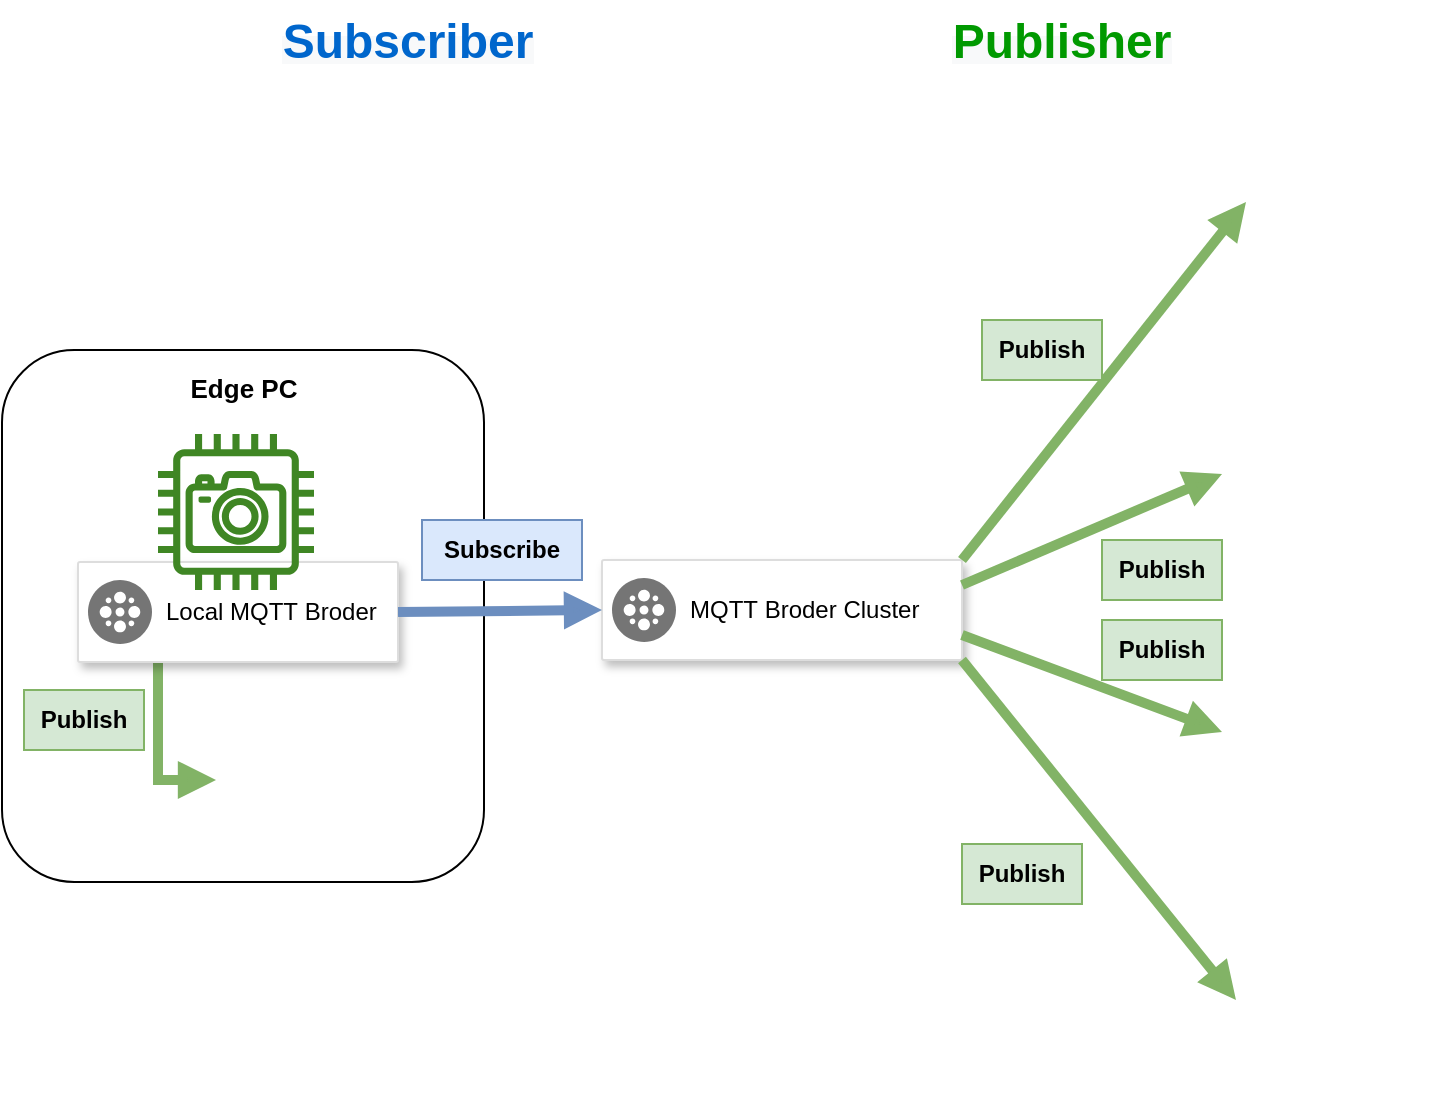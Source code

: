 <mxfile version="20.0.0" type="github">
  <diagram id="NAYpggJsyva3lEqOiGOr" name="Page-1">
    <mxGraphModel dx="1369" dy="661" grid="0" gridSize="10" guides="1" tooltips="1" connect="1" arrows="1" fold="1" page="1" pageScale="1" pageWidth="827" pageHeight="1169" math="0" shadow="0">
      <root>
        <mxCell id="0" />
        <mxCell id="1" parent="0" />
        <mxCell id="WDl2ei13sb9K8poqejtt-28" value="" style="rounded=1;whiteSpace=wrap;html=1;" vertex="1" parent="1">
          <mxGeometry x="61" y="225" width="241" height="266" as="geometry" />
        </mxCell>
        <mxCell id="WDl2ei13sb9K8poqejtt-32" style="edgeStyle=orthogonalEdgeStyle;rounded=0;orthogonalLoop=1;jettySize=auto;html=1;exitX=0.25;exitY=1;exitDx=0;exitDy=0;entryX=0;entryY=0.5;entryDx=0;entryDy=0;fontSize=11;endArrow=block;strokeColor=#82b366;strokeWidth=5;fillColor=#d5e8d4;endFill=1;" edge="1" parent="1" source="WDl2ei13sb9K8poqejtt-23" target="WDl2ei13sb9K8poqejtt-31">
          <mxGeometry relative="1" as="geometry" />
        </mxCell>
        <mxCell id="WDl2ei13sb9K8poqejtt-23" value="" style="strokeColor=#dddddd;shadow=1;strokeWidth=1;rounded=1;absoluteArcSize=1;arcSize=2;" vertex="1" parent="1">
          <mxGeometry x="99" y="331" width="160" height="50" as="geometry" />
        </mxCell>
        <mxCell id="WDl2ei13sb9K8poqejtt-24" value="&lt;div style=&quot;text-align: center;&quot;&gt;&lt;span style=&quot;background-color: initial;&quot;&gt;Local MQTT&amp;nbsp;&lt;/span&gt;&lt;span style=&quot;background-color: initial;&quot;&gt;Broder&lt;/span&gt;&lt;/div&gt;" style="sketch=0;dashed=0;connectable=0;html=1;fillColor=#757575;strokeColor=none;shape=mxgraph.gcp2.cluster;part=1;labelPosition=right;verticalLabelPosition=middle;align=left;verticalAlign=middle;spacingLeft=5;fontSize=12;" vertex="1" parent="WDl2ei13sb9K8poqejtt-23">
          <mxGeometry y="0.5" width="32" height="32" relative="1" as="geometry">
            <mxPoint x="5" y="-16" as="offset" />
          </mxGeometry>
        </mxCell>
        <mxCell id="WDl2ei13sb9K8poqejtt-1" value="" style="sketch=0;outlineConnect=0;fontColor=#232F3E;gradientColor=none;fillColor=#3F8624;strokeColor=none;dashed=0;verticalLabelPosition=bottom;verticalAlign=top;align=center;html=1;fontSize=12;fontStyle=0;aspect=fixed;pointerEvents=1;shape=mxgraph.aws4.camera;" vertex="1" parent="1">
          <mxGeometry x="139" y="267" width="78" height="78" as="geometry" />
        </mxCell>
        <mxCell id="WDl2ei13sb9K8poqejtt-3" value="" style="strokeColor=#dddddd;shadow=1;strokeWidth=1;rounded=1;absoluteArcSize=1;arcSize=2;" vertex="1" parent="1">
          <mxGeometry x="361" y="330" width="180" height="50" as="geometry" />
        </mxCell>
        <mxCell id="WDl2ei13sb9K8poqejtt-4" value="&lt;div style=&quot;text-align: center;&quot;&gt;&lt;span style=&quot;background-color: initial;&quot;&gt;MQTT&amp;nbsp;&lt;/span&gt;&lt;span style=&quot;background-color: initial;&quot;&gt;Broder&amp;nbsp;&lt;/span&gt;&lt;span style=&quot;background-color: initial;&quot;&gt;Cluster&lt;/span&gt;&lt;/div&gt;" style="sketch=0;dashed=0;connectable=0;html=1;fillColor=#757575;strokeColor=none;shape=mxgraph.gcp2.cluster;part=1;labelPosition=right;verticalLabelPosition=middle;align=left;verticalAlign=middle;spacingLeft=5;fontSize=12;" vertex="1" parent="WDl2ei13sb9K8poqejtt-3">
          <mxGeometry y="0.5" width="32" height="32" relative="1" as="geometry">
            <mxPoint x="5" y="-16" as="offset" />
          </mxGeometry>
        </mxCell>
        <mxCell id="WDl2ei13sb9K8poqejtt-5" value="" style="shape=image;verticalLabelPosition=bottom;labelBackgroundColor=default;verticalAlign=top;aspect=fixed;imageAspect=0;image=https://is1-ssl.mzstatic.com/image/thumb/Purple114/v4/c5/90/f9/c590f9ae-b6f5-b412-1456-228c4067a8d3/AppIcon-85-220-0-4-2x.png/1200x630bb.png;" vertex="1" parent="1">
          <mxGeometry x="678" y="500" width="100" height="100" as="geometry" />
        </mxCell>
        <mxCell id="WDl2ei13sb9K8poqejtt-6" value="" style="shape=image;verticalLabelPosition=bottom;labelBackgroundColor=default;verticalAlign=top;aspect=fixed;imageAspect=0;image=https://upload.wikimedia.org/wikipedia/commons/2/2d/Mobile-Smartphone-icon.png;" vertex="1" parent="1">
          <mxGeometry x="671" y="360" width="112" height="112" as="geometry" />
        </mxCell>
        <mxCell id="WDl2ei13sb9K8poqejtt-7" value="" style="shape=image;verticalLabelPosition=bottom;labelBackgroundColor=default;verticalAlign=top;aspect=fixed;imageAspect=0;image=https://findicons.com/files/icons/315/hydropro_v2/512/my_computer.png;" vertex="1" parent="1">
          <mxGeometry x="683" y="100" width="102" height="102" as="geometry" />
        </mxCell>
        <mxCell id="WDl2ei13sb9K8poqejtt-8" value="" style="shape=image;verticalLabelPosition=bottom;labelBackgroundColor=default;verticalAlign=top;aspect=fixed;imageAspect=0;image=https://cdn-icons-png.flaticon.com/512/1803/1803974.png;" vertex="1" parent="1">
          <mxGeometry x="671" y="230" width="114" height="114" as="geometry" />
        </mxCell>
        <mxCell id="WDl2ei13sb9K8poqejtt-9" value="" style="endArrow=block;html=1;rounded=0;entryX=0;entryY=0.5;entryDx=0;entryDy=0;strokeWidth=5;fillColor=#dae8fc;strokeColor=#6c8ebf;exitX=1;exitY=0.5;exitDx=0;exitDy=0;endFill=1;" edge="1" parent="1" source="WDl2ei13sb9K8poqejtt-23" target="WDl2ei13sb9K8poqejtt-3">
          <mxGeometry width="50" height="50" relative="1" as="geometry">
            <mxPoint x="451" y="370" as="sourcePoint" />
            <mxPoint x="501" y="320" as="targetPoint" />
          </mxGeometry>
        </mxCell>
        <mxCell id="WDl2ei13sb9K8poqejtt-11" value="&lt;b&gt;Subscribe&lt;/b&gt;" style="text;html=1;strokeColor=#6c8ebf;fillColor=#dae8fc;align=center;verticalAlign=middle;whiteSpace=wrap;rounded=0;" vertex="1" parent="1">
          <mxGeometry x="271" y="310" width="80" height="30" as="geometry" />
        </mxCell>
        <mxCell id="WDl2ei13sb9K8poqejtt-12" value="&lt;b&gt;Publish&lt;/b&gt;" style="text;html=1;strokeColor=#82b366;fillColor=#d5e8d4;align=center;verticalAlign=middle;whiteSpace=wrap;rounded=0;" vertex="1" parent="1">
          <mxGeometry x="541" y="472" width="60" height="30" as="geometry" />
        </mxCell>
        <mxCell id="WDl2ei13sb9K8poqejtt-13" value="&lt;b style=&quot;font-family: Helvetica; font-style: normal; font-variant-ligatures: normal; font-variant-caps: normal; letter-spacing: normal; orphans: 2; text-indent: 0px; text-transform: none; widows: 2; word-spacing: 0px; -webkit-text-stroke-width: 0px; background-color: rgb(248, 249, 250); text-decoration-thickness: initial; text-decoration-style: initial; text-decoration-color: initial;&quot;&gt;&lt;font color=&quot;#0066cc&quot; style=&quot;font-size: 24px;&quot;&gt;Subscriber&lt;/font&gt;&lt;/b&gt;" style="text;whiteSpace=wrap;html=1;align=center;" vertex="1" parent="1">
          <mxGeometry x="219" y="50" width="90" height="30" as="geometry" />
        </mxCell>
        <mxCell id="WDl2ei13sb9K8poqejtt-15" value="" style="endArrow=block;html=1;rounded=0;entryX=0;entryY=0.5;entryDx=0;entryDy=0;strokeWidth=5;fillColor=#d5e8d4;strokeColor=#82b366;exitX=1;exitY=0;exitDx=0;exitDy=0;endFill=1;" edge="1" parent="1" source="WDl2ei13sb9K8poqejtt-3" target="WDl2ei13sb9K8poqejtt-7">
          <mxGeometry width="50" height="50" relative="1" as="geometry">
            <mxPoint x="241.028" y="279" as="sourcePoint" />
            <mxPoint x="371" y="340" as="targetPoint" />
          </mxGeometry>
        </mxCell>
        <mxCell id="WDl2ei13sb9K8poqejtt-16" value="" style="endArrow=block;html=1;rounded=0;entryX=0;entryY=0.5;entryDx=0;entryDy=0;strokeWidth=5;fillColor=#d5e8d4;strokeColor=#82b366;exitX=1;exitY=0.25;exitDx=0;exitDy=0;endFill=1;" edge="1" parent="1" source="WDl2ei13sb9K8poqejtt-3" target="WDl2ei13sb9K8poqejtt-8">
          <mxGeometry width="50" height="50" relative="1" as="geometry">
            <mxPoint x="551" y="340" as="sourcePoint" />
            <mxPoint x="693" y="161" as="targetPoint" />
          </mxGeometry>
        </mxCell>
        <mxCell id="WDl2ei13sb9K8poqejtt-17" value="" style="endArrow=block;html=1;rounded=0;entryX=0;entryY=0.5;entryDx=0;entryDy=0;strokeWidth=5;fillColor=#d5e8d4;strokeColor=#82b366;exitX=1;exitY=0.75;exitDx=0;exitDy=0;endFill=1;" edge="1" parent="1" source="WDl2ei13sb9K8poqejtt-3" target="WDl2ei13sb9K8poqejtt-6">
          <mxGeometry width="50" height="50" relative="1" as="geometry">
            <mxPoint x="561" y="350" as="sourcePoint" />
            <mxPoint x="681" y="297" as="targetPoint" />
          </mxGeometry>
        </mxCell>
        <mxCell id="WDl2ei13sb9K8poqejtt-18" value="" style="endArrow=block;html=1;rounded=0;entryX=0;entryY=0.5;entryDx=0;entryDy=0;strokeWidth=5;fillColor=#d5e8d4;strokeColor=#82b366;exitX=1;exitY=1;exitDx=0;exitDy=0;endFill=1;" edge="1" parent="1" source="WDl2ei13sb9K8poqejtt-3" target="WDl2ei13sb9K8poqejtt-5">
          <mxGeometry width="50" height="50" relative="1" as="geometry">
            <mxPoint x="571" y="360" as="sourcePoint" />
            <mxPoint x="681" y="426" as="targetPoint" />
          </mxGeometry>
        </mxCell>
        <mxCell id="WDl2ei13sb9K8poqejtt-19" value="&lt;b&gt;Publish&lt;/b&gt;" style="text;html=1;strokeColor=#82b366;fillColor=#d5e8d4;align=center;verticalAlign=middle;whiteSpace=wrap;rounded=0;" vertex="1" parent="1">
          <mxGeometry x="551" y="210" width="60" height="30" as="geometry" />
        </mxCell>
        <mxCell id="WDl2ei13sb9K8poqejtt-20" value="&lt;b&gt;Publish&lt;/b&gt;" style="text;html=1;strokeColor=#82b366;fillColor=#d5e8d4;align=center;verticalAlign=middle;whiteSpace=wrap;rounded=0;" vertex="1" parent="1">
          <mxGeometry x="611" y="320" width="60" height="30" as="geometry" />
        </mxCell>
        <mxCell id="WDl2ei13sb9K8poqejtt-21" value="&lt;b&gt;Publish&lt;/b&gt;" style="text;html=1;strokeColor=#82b366;fillColor=#d5e8d4;align=center;verticalAlign=middle;whiteSpace=wrap;rounded=0;" vertex="1" parent="1">
          <mxGeometry x="611" y="360" width="60" height="30" as="geometry" />
        </mxCell>
        <mxCell id="WDl2ei13sb9K8poqejtt-22" value="&lt;b style=&quot;font-family: Helvetica; font-style: normal; font-variant-ligatures: normal; font-variant-caps: normal; letter-spacing: normal; orphans: 2; text-indent: 0px; text-transform: none; widows: 2; word-spacing: 0px; -webkit-text-stroke-width: 0px; background-color: rgb(248, 249, 250); text-decoration-thickness: initial; text-decoration-style: initial; text-decoration-color: initial;&quot;&gt;&lt;font color=&quot;#009900&quot; style=&quot;font-size: 24px;&quot;&gt;Publisher&lt;/font&gt;&lt;/b&gt;" style="text;whiteSpace=wrap;html=1;align=center;" vertex="1" parent="1">
          <mxGeometry x="551" y="50" width="80" height="30" as="geometry" />
        </mxCell>
        <mxCell id="WDl2ei13sb9K8poqejtt-29" value="&lt;b&gt;&lt;font style=&quot;font-size: 13px;&quot;&gt;Edge PC&lt;/font&gt;&lt;/b&gt;" style="text;html=1;strokeColor=none;fillColor=none;align=center;verticalAlign=middle;whiteSpace=wrap;rounded=0;" vertex="1" parent="1">
          <mxGeometry x="151.5" y="229" width="60" height="30" as="geometry" />
        </mxCell>
        <mxCell id="WDl2ei13sb9K8poqejtt-31" value="" style="shape=image;verticalLabelPosition=bottom;labelBackgroundColor=default;verticalAlign=top;aspect=fixed;imageAspect=0;image=https://cdn3.iconfinder.com/data/icons/business-vol-22/100/Artboard_11-512.png;" vertex="1" parent="1">
          <mxGeometry x="168" y="400" width="80" height="80" as="geometry" />
        </mxCell>
        <mxCell id="WDl2ei13sb9K8poqejtt-34" value="&lt;b&gt;Publish&lt;/b&gt;" style="text;html=1;strokeColor=#82b366;fillColor=#d5e8d4;align=center;verticalAlign=middle;whiteSpace=wrap;rounded=0;" vertex="1" parent="1">
          <mxGeometry x="72" y="395" width="60" height="30" as="geometry" />
        </mxCell>
      </root>
    </mxGraphModel>
  </diagram>
</mxfile>
